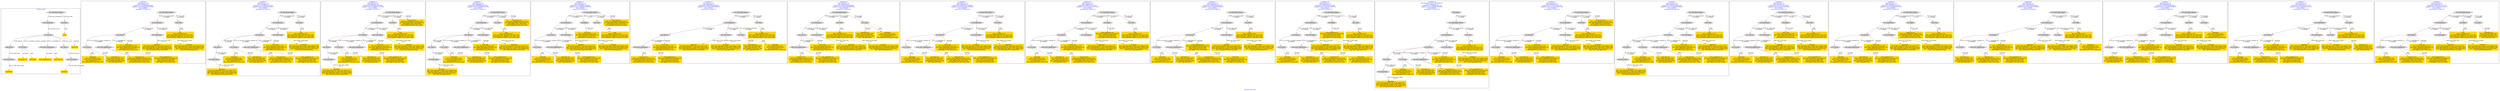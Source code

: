 digraph n0 {
fontcolor="blue"
remincross="true"
label="s03-ima-artists.xml"
subgraph cluster_0 {
label="1-correct model"
n2[style="filled",color="white",fillcolor="lightgray",label="E12_Production1"];
n3[style="filled",color="white",fillcolor="lightgray",label="E21_Person1"];
n4[style="filled",color="white",fillcolor="lightgray",label="E69_Death1"];
n5[style="filled",color="white",fillcolor="lightgray",label="E74_Group1"];
n6[style="filled",color="white",fillcolor="lightgray",label="E82_Actor_Appellation1"];
n7[style="filled",color="white",fillcolor="lightgray",label="E67_Birth1"];
n8[shape="plaintext",style="filled",fillcolor="gold",label="Artist URI"];
n9[style="filled",color="white",fillcolor="lightgray",label="E22_Man-Made_Object1"];
n10[style="filled",color="white",fillcolor="lightgray",label="E35_Title1"];
n11[shape="plaintext",style="filled",fillcolor="gold",label="title"];
n12[style="filled",color="white",fillcolor="lightgray",label="E52_Time-Span1"];
n13[shape="plaintext",style="filled",fillcolor="gold",label="birthDate"];
n14[style="filled",color="white",fillcolor="lightgray",label="E52_Time-Span2"];
n15[shape="plaintext",style="filled",fillcolor="gold",label="deathDate"];
n16[shape="plaintext",style="filled",fillcolor="gold",label="nationality uri"];
n17[shape="plaintext",style="filled",fillcolor="gold",label="nationality"];
n18[shape="plaintext",style="filled",fillcolor="gold",label="artist appellation uri"];
n19[shape="plaintext",style="filled",fillcolor="gold",label="name first last"];
}
subgraph cluster_1 {
label="candidate 0\nlink coherence:1.0\nnode coherence:1.0\nconfidence:0.5532888384919462\nmapping score:0.5802629461639821\ncost:13.99936\n-precision:0.79-recall:0.65"
n21[style="filled",color="white",fillcolor="lightgray",label="E12_Production1"];
n22[style="filled",color="white",fillcolor="lightgray",label="E21_Person1"];
n23[style="filled",color="white",fillcolor="lightgray",label="E52_Time-Span2"];
n24[style="filled",color="white",fillcolor="lightgray",label="E74_Group1"];
n25[style="filled",color="white",fillcolor="lightgray",label="E82_Actor_Appellation1"];
n26[style="filled",color="white",fillcolor="lightgray",label="E22_Man-Made_Object1"];
n27[style="filled",color="white",fillcolor="lightgray",label="E35_Title1"];
n28[shape="plaintext",style="filled",fillcolor="gold",label="nationality\n[E74_Group,label,0.516]\n[E74_Group,classLink,0.265]\n[E55_Type,label,0.127]\n[E8_Acquisition,P3_has_note,0.092]"];
n29[shape="plaintext",style="filled",fillcolor="gold",label="nationality uri\n[E74_Group,classLink,0.654]\n[E55_Type,classLink,0.19]\n[E57_Material,classLink,0.108]\n[E55_Type,label,0.047]"];
n30[shape="plaintext",style="filled",fillcolor="gold",label="name first last\n[E82_Actor_Appellation,label,0.523]\n[E22_Man-Made_Object,classLink,0.234]\n[E30_Right,P3_has_note,0.136]\n[E8_Acquisition,P3_has_note,0.108]"];
n31[shape="plaintext",style="filled",fillcolor="gold",label="deathDate\n[E52_Time-Span,P82b_end_of_the_end,0.537]\n[E52_Time-Span,P82_at_some_time_within,0.281]\n[E52_Time-Span,P82a_begin_of_the_begin,0.095]\n[E12_Production,P3_has_note,0.087]"];
n32[shape="plaintext",style="filled",fillcolor="gold",label="title\n[E35_Title,label,0.332]\n[E22_Man-Made_Object,P3_has_note,0.26]\n[E73_Information_Object,P3_has_note,0.222]\n[E33_Linguistic_Object,P3_has_note,0.186]"];
n33[shape="plaintext",style="filled",fillcolor="gold",label="artist appellation uri\n[E82_Actor_Appellation,classLink,0.93]\n[E21_Person,classLink,0.039]\n[E39_Actor,classLink,0.023]\n[E30_Right,P3_has_note,0.008]"];
n34[shape="plaintext",style="filled",fillcolor="gold",label="birthDate\n[E52_Time-Span,P82a_begin_of_the_begin,0.555]\n[E52_Time-Span,P82_at_some_time_within,0.259]\n[E52_Time-Span,P82b_end_of_the_end,0.144]\n[E52_Time-Span,label,0.042]"];
n35[shape="plaintext",style="filled",fillcolor="gold",label="Artist URI\n[E21_Person,classLink,0.379]\n[E82_Actor_Appellation,classLink,0.33]\n[E39_Actor,classLink,0.217]\n[E30_Right,P3_has_note,0.074]"];
}
subgraph cluster_2 {
label="candidate 1\nlink coherence:1.0\nnode coherence:1.0\nconfidence:0.5213606375822161\nmapping score:0.548786879194072\ncost:15.99924\n-precision:0.81-recall:0.76"
n37[style="filled",color="white",fillcolor="lightgray",label="E12_Production1"];
n38[style="filled",color="white",fillcolor="lightgray",label="E21_Person1"];
n39[style="filled",color="white",fillcolor="lightgray",label="E52_Time-Span2"];
n40[style="filled",color="white",fillcolor="lightgray",label="E67_Birth1"];
n41[style="filled",color="white",fillcolor="lightgray",label="E74_Group1"];
n42[style="filled",color="white",fillcolor="lightgray",label="E82_Actor_Appellation1"];
n43[style="filled",color="white",fillcolor="lightgray",label="E22_Man-Made_Object1"];
n44[style="filled",color="white",fillcolor="lightgray",label="E35_Title1"];
n45[style="filled",color="white",fillcolor="lightgray",label="E52_Time-Span1"];
n46[shape="plaintext",style="filled",fillcolor="gold",label="nationality\n[E74_Group,label,0.516]\n[E74_Group,classLink,0.265]\n[E55_Type,label,0.127]\n[E8_Acquisition,P3_has_note,0.092]"];
n47[shape="plaintext",style="filled",fillcolor="gold",label="nationality uri\n[E74_Group,classLink,0.654]\n[E55_Type,classLink,0.19]\n[E57_Material,classLink,0.108]\n[E55_Type,label,0.047]"];
n48[shape="plaintext",style="filled",fillcolor="gold",label="name first last\n[E82_Actor_Appellation,label,0.523]\n[E22_Man-Made_Object,classLink,0.234]\n[E30_Right,P3_has_note,0.136]\n[E8_Acquisition,P3_has_note,0.108]"];
n49[shape="plaintext",style="filled",fillcolor="gold",label="title\n[E35_Title,label,0.332]\n[E22_Man-Made_Object,P3_has_note,0.26]\n[E73_Information_Object,P3_has_note,0.222]\n[E33_Linguistic_Object,P3_has_note,0.186]"];
n50[shape="plaintext",style="filled",fillcolor="gold",label="artist appellation uri\n[E82_Actor_Appellation,classLink,0.93]\n[E21_Person,classLink,0.039]\n[E39_Actor,classLink,0.023]\n[E30_Right,P3_has_note,0.008]"];
n51[shape="plaintext",style="filled",fillcolor="gold",label="deathDate\n[E52_Time-Span,P82b_end_of_the_end,0.537]\n[E52_Time-Span,P82_at_some_time_within,0.281]\n[E52_Time-Span,P82a_begin_of_the_begin,0.095]\n[E12_Production,P3_has_note,0.087]"];
n52[shape="plaintext",style="filled",fillcolor="gold",label="birthDate\n[E52_Time-Span,P82a_begin_of_the_begin,0.555]\n[E52_Time-Span,P82_at_some_time_within,0.259]\n[E52_Time-Span,P82b_end_of_the_end,0.144]\n[E52_Time-Span,label,0.042]"];
n53[shape="plaintext",style="filled",fillcolor="gold",label="Artist URI\n[E21_Person,classLink,0.379]\n[E82_Actor_Appellation,classLink,0.33]\n[E39_Actor,classLink,0.217]\n[E30_Right,P3_has_note,0.074]"];
}
subgraph cluster_3 {
label="candidate 10\nlink coherence:1.0\nnode coherence:1.0\nconfidence:0.48518641393838857\nmapping score:0.5158954713127962\ncost:15.99924\n-precision:0.75-recall:0.71"
n55[style="filled",color="white",fillcolor="lightgray",label="E12_Production1"];
n56[style="filled",color="white",fillcolor="lightgray",label="E21_Person1"];
n57[style="filled",color="white",fillcolor="lightgray",label="E52_Time-Span2"];
n58[style="filled",color="white",fillcolor="lightgray",label="E67_Birth1"];
n59[style="filled",color="white",fillcolor="lightgray",label="E74_Group1"];
n60[style="filled",color="white",fillcolor="lightgray",label="E82_Actor_Appellation1"];
n61[style="filled",color="white",fillcolor="lightgray",label="E22_Man-Made_Object1"];
n62[style="filled",color="white",fillcolor="lightgray",label="E35_Title1"];
n63[style="filled",color="white",fillcolor="lightgray",label="E52_Time-Span1"];
n64[shape="plaintext",style="filled",fillcolor="gold",label="nationality\n[E74_Group,label,0.516]\n[E74_Group,classLink,0.265]\n[E55_Type,label,0.127]\n[E8_Acquisition,P3_has_note,0.092]"];
n65[shape="plaintext",style="filled",fillcolor="gold",label="nationality uri\n[E74_Group,classLink,0.654]\n[E55_Type,classLink,0.19]\n[E57_Material,classLink,0.108]\n[E55_Type,label,0.047]"];
n66[shape="plaintext",style="filled",fillcolor="gold",label="title\n[E35_Title,label,0.332]\n[E22_Man-Made_Object,P3_has_note,0.26]\n[E73_Information_Object,P3_has_note,0.222]\n[E33_Linguistic_Object,P3_has_note,0.186]"];
n67[shape="plaintext",style="filled",fillcolor="gold",label="artist appellation uri\n[E82_Actor_Appellation,classLink,0.93]\n[E21_Person,classLink,0.039]\n[E39_Actor,classLink,0.023]\n[E30_Right,P3_has_note,0.008]"];
n68[shape="plaintext",style="filled",fillcolor="gold",label="deathDate\n[E52_Time-Span,P82b_end_of_the_end,0.537]\n[E52_Time-Span,P82_at_some_time_within,0.281]\n[E52_Time-Span,P82a_begin_of_the_begin,0.095]\n[E12_Production,P3_has_note,0.087]"];
n69[shape="plaintext",style="filled",fillcolor="gold",label="birthDate\n[E52_Time-Span,P82a_begin_of_the_begin,0.555]\n[E52_Time-Span,P82_at_some_time_within,0.259]\n[E52_Time-Span,P82b_end_of_the_end,0.144]\n[E52_Time-Span,label,0.042]"];
n70[shape="plaintext",style="filled",fillcolor="gold",label="name first last\n[E82_Actor_Appellation,label,0.523]\n[E22_Man-Made_Object,classLink,0.234]\n[E30_Right,P3_has_note,0.136]\n[E8_Acquisition,P3_has_note,0.108]"];
n71[shape="plaintext",style="filled",fillcolor="gold",label="Artist URI\n[E21_Person,classLink,0.379]\n[E82_Actor_Appellation,classLink,0.33]\n[E39_Actor,classLink,0.217]\n[E30_Right,P3_has_note,0.074]"];
}
subgraph cluster_4 {
label="candidate 11\nlink coherence:1.0\nnode coherence:1.0\nconfidence:0.4800669592395561\nmapping score:0.5141889864131853\ncost:15.99924\n-precision:0.81-recall:0.76"
n73[style="filled",color="white",fillcolor="lightgray",label="E12_Production1"];
n74[style="filled",color="white",fillcolor="lightgray",label="E21_Person1"];
n75[style="filled",color="white",fillcolor="lightgray",label="E52_Time-Span2"];
n76[style="filled",color="white",fillcolor="lightgray",label="E67_Birth1"];
n77[style="filled",color="white",fillcolor="lightgray",label="E74_Group1"];
n78[style="filled",color="white",fillcolor="lightgray",label="E82_Actor_Appellation1"];
n79[style="filled",color="white",fillcolor="lightgray",label="E22_Man-Made_Object1"];
n80[style="filled",color="white",fillcolor="lightgray",label="E35_Title1"];
n81[style="filled",color="white",fillcolor="lightgray",label="E52_Time-Span1"];
n82[shape="plaintext",style="filled",fillcolor="gold",label="nationality\n[E74_Group,label,0.516]\n[E74_Group,classLink,0.265]\n[E55_Type,label,0.127]\n[E8_Acquisition,P3_has_note,0.092]"];
n83[shape="plaintext",style="filled",fillcolor="gold",label="nationality uri\n[E74_Group,classLink,0.654]\n[E55_Type,classLink,0.19]\n[E57_Material,classLink,0.108]\n[E55_Type,label,0.047]"];
n84[shape="plaintext",style="filled",fillcolor="gold",label="deathDate\n[E52_Time-Span,P82b_end_of_the_end,0.537]\n[E52_Time-Span,P82_at_some_time_within,0.281]\n[E52_Time-Span,P82a_begin_of_the_begin,0.095]\n[E12_Production,P3_has_note,0.087]"];
n85[shape="plaintext",style="filled",fillcolor="gold",label="title\n[E35_Title,label,0.332]\n[E22_Man-Made_Object,P3_has_note,0.26]\n[E73_Information_Object,P3_has_note,0.222]\n[E33_Linguistic_Object,P3_has_note,0.186]"];
n86[shape="plaintext",style="filled",fillcolor="gold",label="artist appellation uri\n[E82_Actor_Appellation,classLink,0.93]\n[E21_Person,classLink,0.039]\n[E39_Actor,classLink,0.023]\n[E30_Right,P3_has_note,0.008]"];
n87[shape="plaintext",style="filled",fillcolor="gold",label="birthDate\n[E52_Time-Span,P82a_begin_of_the_begin,0.555]\n[E52_Time-Span,P82_at_some_time_within,0.259]\n[E52_Time-Span,P82b_end_of_the_end,0.144]\n[E52_Time-Span,label,0.042]"];
n88[shape="plaintext",style="filled",fillcolor="gold",label="name first last\n[E82_Actor_Appellation,label,0.523]\n[E22_Man-Made_Object,classLink,0.234]\n[E30_Right,P3_has_note,0.136]\n[E8_Acquisition,P3_has_note,0.108]"];
n89[shape="plaintext",style="filled",fillcolor="gold",label="Artist URI\n[E21_Person,classLink,0.379]\n[E82_Actor_Appellation,classLink,0.33]\n[E39_Actor,classLink,0.217]\n[E30_Right,P3_has_note,0.074]"];
}
subgraph cluster_5 {
label="candidate 12\nlink coherence:1.0\nnode coherence:1.0\nconfidence:0.4789689913698686\nmapping score:0.5346563304566229\ncost:14.99936\n-precision:0.6-recall:0.53"
n91[style="filled",color="white",fillcolor="lightgray",label="E12_Production1"];
n92[style="filled",color="white",fillcolor="lightgray",label="E21_Person1"];
n93[style="filled",color="white",fillcolor="lightgray",label="E52_Time-Span2"];
n94[style="filled",color="white",fillcolor="lightgray",label="E74_Group1"];
n95[style="filled",color="white",fillcolor="lightgray",label="E82_Actor_Appellation1"];
n96[style="filled",color="white",fillcolor="lightgray",label="E22_Man-Made_Object1"];
n97[style="filled",color="white",fillcolor="lightgray",label="E30_Right1"];
n98[style="filled",color="white",fillcolor="lightgray",label="E35_Title1"];
n99[shape="plaintext",style="filled",fillcolor="gold",label="Artist URI\n[E21_Person,classLink,0.379]\n[E82_Actor_Appellation,classLink,0.33]\n[E39_Actor,classLink,0.217]\n[E30_Right,P3_has_note,0.074]"];
n100[shape="plaintext",style="filled",fillcolor="gold",label="nationality\n[E74_Group,label,0.516]\n[E74_Group,classLink,0.265]\n[E55_Type,label,0.127]\n[E8_Acquisition,P3_has_note,0.092]"];
n101[shape="plaintext",style="filled",fillcolor="gold",label="nationality uri\n[E74_Group,classLink,0.654]\n[E55_Type,classLink,0.19]\n[E57_Material,classLink,0.108]\n[E55_Type,label,0.047]"];
n102[shape="plaintext",style="filled",fillcolor="gold",label="deathDate\n[E52_Time-Span,P82b_end_of_the_end,0.537]\n[E52_Time-Span,P82_at_some_time_within,0.281]\n[E52_Time-Span,P82a_begin_of_the_begin,0.095]\n[E12_Production,P3_has_note,0.087]"];
n103[shape="plaintext",style="filled",fillcolor="gold",label="title\n[E35_Title,label,0.332]\n[E22_Man-Made_Object,P3_has_note,0.26]\n[E73_Information_Object,P3_has_note,0.222]\n[E33_Linguistic_Object,P3_has_note,0.186]"];
n104[shape="plaintext",style="filled",fillcolor="gold",label="artist appellation uri\n[E82_Actor_Appellation,classLink,0.93]\n[E21_Person,classLink,0.039]\n[E39_Actor,classLink,0.023]\n[E30_Right,P3_has_note,0.008]"];
n105[shape="plaintext",style="filled",fillcolor="gold",label="birthDate\n[E52_Time-Span,P82a_begin_of_the_begin,0.555]\n[E52_Time-Span,P82_at_some_time_within,0.259]\n[E52_Time-Span,P82b_end_of_the_end,0.144]\n[E52_Time-Span,label,0.042]"];
n106[shape="plaintext",style="filled",fillcolor="gold",label="name first last\n[E82_Actor_Appellation,label,0.523]\n[E22_Man-Made_Object,classLink,0.234]\n[E30_Right,P3_has_note,0.136]\n[E8_Acquisition,P3_has_note,0.108]"];
}
subgraph cluster_6 {
label="candidate 13\nlink coherence:1.0\nnode coherence:1.0\nconfidence:0.44667038916846064\nmapping score:0.5447234630561536\ncost:13.99934\n-precision:0.57-recall:0.47"
n108[style="filled",color="white",fillcolor="lightgray",label="E12_Production1"];
n109[style="filled",color="white",fillcolor="lightgray",label="E21_Person1"];
n110[style="filled",color="white",fillcolor="lightgray",label="E52_Time-Span2"];
n111[style="filled",color="white",fillcolor="lightgray",label="E55_Type1"];
n112[style="filled",color="white",fillcolor="lightgray",label="E82_Actor_Appellation1"];
n113[style="filled",color="white",fillcolor="lightgray",label="E22_Man-Made_Object1"];
n114[style="filled",color="white",fillcolor="lightgray",label="E35_Title1"];
n115[shape="plaintext",style="filled",fillcolor="gold",label="nationality uri\n[E74_Group,classLink,0.654]\n[E55_Type,classLink,0.19]\n[E57_Material,classLink,0.108]\n[E55_Type,label,0.047]"];
n116[shape="plaintext",style="filled",fillcolor="gold",label="nationality\n[E74_Group,label,0.516]\n[E74_Group,classLink,0.265]\n[E55_Type,label,0.127]\n[E8_Acquisition,P3_has_note,0.092]"];
n117[shape="plaintext",style="filled",fillcolor="gold",label="name first last\n[E82_Actor_Appellation,label,0.523]\n[E22_Man-Made_Object,classLink,0.234]\n[E30_Right,P3_has_note,0.136]\n[E8_Acquisition,P3_has_note,0.108]"];
n118[shape="plaintext",style="filled",fillcolor="gold",label="deathDate\n[E52_Time-Span,P82b_end_of_the_end,0.537]\n[E52_Time-Span,P82_at_some_time_within,0.281]\n[E52_Time-Span,P82a_begin_of_the_begin,0.095]\n[E12_Production,P3_has_note,0.087]"];
n119[shape="plaintext",style="filled",fillcolor="gold",label="title\n[E35_Title,label,0.332]\n[E22_Man-Made_Object,P3_has_note,0.26]\n[E73_Information_Object,P3_has_note,0.222]\n[E33_Linguistic_Object,P3_has_note,0.186]"];
n120[shape="plaintext",style="filled",fillcolor="gold",label="artist appellation uri\n[E82_Actor_Appellation,classLink,0.93]\n[E21_Person,classLink,0.039]\n[E39_Actor,classLink,0.023]\n[E30_Right,P3_has_note,0.008]"];
n121[shape="plaintext",style="filled",fillcolor="gold",label="birthDate\n[E52_Time-Span,P82a_begin_of_the_begin,0.555]\n[E52_Time-Span,P82_at_some_time_within,0.259]\n[E52_Time-Span,P82b_end_of_the_end,0.144]\n[E52_Time-Span,label,0.042]"];
n122[shape="plaintext",style="filled",fillcolor="gold",label="Artist URI\n[E21_Person,classLink,0.379]\n[E82_Actor_Appellation,classLink,0.33]\n[E39_Actor,classLink,0.217]\n[E30_Right,P3_has_note,0.074]"];
}
subgraph cluster_7 {
label="candidate 14\nlink coherence:1.0\nnode coherence:1.0\nconfidence:0.44667038916846064\nmapping score:0.5447234630561536\ncost:13.99939\n-precision:0.57-recall:0.47"
n124[style="filled",color="white",fillcolor="lightgray",label="E12_Production1"];
n125[style="filled",color="white",fillcolor="lightgray",label="E21_Person1"];
n126[style="filled",color="white",fillcolor="lightgray",label="E52_Time-Span2"];
n127[style="filled",color="white",fillcolor="lightgray",label="E82_Actor_Appellation1"];
n128[style="filled",color="white",fillcolor="lightgray",label="E22_Man-Made_Object1"];
n129[style="filled",color="white",fillcolor="lightgray",label="E35_Title1"];
n130[style="filled",color="white",fillcolor="lightgray",label="E55_Type2"];
n131[shape="plaintext",style="filled",fillcolor="gold",label="nationality uri\n[E74_Group,classLink,0.654]\n[E55_Type,classLink,0.19]\n[E57_Material,classLink,0.108]\n[E55_Type,label,0.047]"];
n132[shape="plaintext",style="filled",fillcolor="gold",label="name first last\n[E82_Actor_Appellation,label,0.523]\n[E22_Man-Made_Object,classLink,0.234]\n[E30_Right,P3_has_note,0.136]\n[E8_Acquisition,P3_has_note,0.108]"];
n133[shape="plaintext",style="filled",fillcolor="gold",label="deathDate\n[E52_Time-Span,P82b_end_of_the_end,0.537]\n[E52_Time-Span,P82_at_some_time_within,0.281]\n[E52_Time-Span,P82a_begin_of_the_begin,0.095]\n[E12_Production,P3_has_note,0.087]"];
n134[shape="plaintext",style="filled",fillcolor="gold",label="title\n[E35_Title,label,0.332]\n[E22_Man-Made_Object,P3_has_note,0.26]\n[E73_Information_Object,P3_has_note,0.222]\n[E33_Linguistic_Object,P3_has_note,0.186]"];
n135[shape="plaintext",style="filled",fillcolor="gold",label="artist appellation uri\n[E82_Actor_Appellation,classLink,0.93]\n[E21_Person,classLink,0.039]\n[E39_Actor,classLink,0.023]\n[E30_Right,P3_has_note,0.008]"];
n136[shape="plaintext",style="filled",fillcolor="gold",label="birthDate\n[E52_Time-Span,P82a_begin_of_the_begin,0.555]\n[E52_Time-Span,P82_at_some_time_within,0.259]\n[E52_Time-Span,P82b_end_of_the_end,0.144]\n[E52_Time-Span,label,0.042]"];
n137[shape="plaintext",style="filled",fillcolor="gold",label="nationality\n[E74_Group,label,0.516]\n[E74_Group,classLink,0.265]\n[E55_Type,label,0.127]\n[E8_Acquisition,P3_has_note,0.092]"];
n138[shape="plaintext",style="filled",fillcolor="gold",label="Artist URI\n[E21_Person,classLink,0.379]\n[E82_Actor_Appellation,classLink,0.33]\n[E39_Actor,classLink,0.217]\n[E30_Right,P3_has_note,0.074]"];
}
subgraph cluster_8 {
label="candidate 15\nlink coherence:1.0\nnode coherence:1.0\nconfidence:0.44663254371986894\nmapping score:0.5447108479066229\ncost:13.99936\n-precision:0.79-recall:0.65"
n140[style="filled",color="white",fillcolor="lightgray",label="E12_Production1"];
n141[style="filled",color="white",fillcolor="lightgray",label="E21_Person1"];
n142[style="filled",color="white",fillcolor="lightgray",label="E52_Time-Span2"];
n143[style="filled",color="white",fillcolor="lightgray",label="E74_Group1"];
n144[style="filled",color="white",fillcolor="lightgray",label="E82_Actor_Appellation1"];
n145[style="filled",color="white",fillcolor="lightgray",label="E22_Man-Made_Object1"];
n146[style="filled",color="white",fillcolor="lightgray",label="E35_Title1"];
n147[shape="plaintext",style="filled",fillcolor="gold",label="nationality\n[E74_Group,label,0.516]\n[E74_Group,classLink,0.265]\n[E55_Type,label,0.127]\n[E8_Acquisition,P3_has_note,0.092]"];
n148[shape="plaintext",style="filled",fillcolor="gold",label="nationality uri\n[E74_Group,classLink,0.654]\n[E55_Type,classLink,0.19]\n[E57_Material,classLink,0.108]\n[E55_Type,label,0.047]"];
n149[shape="plaintext",style="filled",fillcolor="gold",label="name first last\n[E82_Actor_Appellation,label,0.523]\n[E22_Man-Made_Object,classLink,0.234]\n[E30_Right,P3_has_note,0.136]\n[E8_Acquisition,P3_has_note,0.108]"];
n150[shape="plaintext",style="filled",fillcolor="gold",label="birthDate\n[E52_Time-Span,P82a_begin_of_the_begin,0.555]\n[E52_Time-Span,P82_at_some_time_within,0.259]\n[E52_Time-Span,P82b_end_of_the_end,0.144]\n[E52_Time-Span,label,0.042]"];
n151[shape="plaintext",style="filled",fillcolor="gold",label="title\n[E35_Title,label,0.332]\n[E22_Man-Made_Object,P3_has_note,0.26]\n[E73_Information_Object,P3_has_note,0.222]\n[E33_Linguistic_Object,P3_has_note,0.186]"];
n152[shape="plaintext",style="filled",fillcolor="gold",label="artist appellation uri\n[E82_Actor_Appellation,classLink,0.93]\n[E21_Person,classLink,0.039]\n[E39_Actor,classLink,0.023]\n[E30_Right,P3_has_note,0.008]"];
n153[shape="plaintext",style="filled",fillcolor="gold",label="deathDate\n[E52_Time-Span,P82b_end_of_the_end,0.537]\n[E52_Time-Span,P82_at_some_time_within,0.281]\n[E52_Time-Span,P82a_begin_of_the_begin,0.095]\n[E12_Production,P3_has_note,0.087]"];
n154[shape="plaintext",style="filled",fillcolor="gold",label="Artist URI\n[E21_Person,classLink,0.379]\n[E82_Actor_Appellation,classLink,0.33]\n[E39_Actor,classLink,0.217]\n[E30_Right,P3_has_note,0.074]"];
}
subgraph cluster_9 {
label="candidate 16\nlink coherence:1.0\nnode coherence:1.0\nconfidence:0.438021076774567\nmapping score:0.5210070255915223\ncost:14.99936\n-precision:0.67-recall:0.59"
n156[style="filled",color="white",fillcolor="lightgray",label="E12_Production1"];
n157[style="filled",color="white",fillcolor="lightgray",label="E21_Person1"];
n158[style="filled",color="white",fillcolor="lightgray",label="E52_Time-Span2"];
n159[style="filled",color="white",fillcolor="lightgray",label="E74_Group1"];
n160[style="filled",color="white",fillcolor="lightgray",label="E82_Actor_Appellation1"];
n161[style="filled",color="white",fillcolor="lightgray",label="E22_Man-Made_Object1"];
n162[style="filled",color="white",fillcolor="lightgray",label="E30_Right1"];
n163[style="filled",color="white",fillcolor="lightgray",label="E35_Title1"];
n164[shape="plaintext",style="filled",fillcolor="gold",label="artist appellation uri\n[E82_Actor_Appellation,classLink,0.93]\n[E21_Person,classLink,0.039]\n[E39_Actor,classLink,0.023]\n[E30_Right,P3_has_note,0.008]"];
n165[shape="plaintext",style="filled",fillcolor="gold",label="nationality\n[E74_Group,label,0.516]\n[E74_Group,classLink,0.265]\n[E55_Type,label,0.127]\n[E8_Acquisition,P3_has_note,0.092]"];
n166[shape="plaintext",style="filled",fillcolor="gold",label="nationality uri\n[E74_Group,classLink,0.654]\n[E55_Type,classLink,0.19]\n[E57_Material,classLink,0.108]\n[E55_Type,label,0.047]"];
n167[shape="plaintext",style="filled",fillcolor="gold",label="name first last\n[E82_Actor_Appellation,label,0.523]\n[E22_Man-Made_Object,classLink,0.234]\n[E30_Right,P3_has_note,0.136]\n[E8_Acquisition,P3_has_note,0.108]"];
n168[shape="plaintext",style="filled",fillcolor="gold",label="deathDate\n[E52_Time-Span,P82b_end_of_the_end,0.537]\n[E52_Time-Span,P82_at_some_time_within,0.281]\n[E52_Time-Span,P82a_begin_of_the_begin,0.095]\n[E12_Production,P3_has_note,0.087]"];
n169[shape="plaintext",style="filled",fillcolor="gold",label="title\n[E35_Title,label,0.332]\n[E22_Man-Made_Object,P3_has_note,0.26]\n[E73_Information_Object,P3_has_note,0.222]\n[E33_Linguistic_Object,P3_has_note,0.186]"];
n170[shape="plaintext",style="filled",fillcolor="gold",label="birthDate\n[E52_Time-Span,P82a_begin_of_the_begin,0.555]\n[E52_Time-Span,P82_at_some_time_within,0.259]\n[E52_Time-Span,P82b_end_of_the_end,0.144]\n[E52_Time-Span,label,0.042]"];
n171[shape="plaintext",style="filled",fillcolor="gold",label="Artist URI\n[E21_Person,classLink,0.379]\n[E82_Actor_Appellation,classLink,0.33]\n[E39_Actor,classLink,0.217]\n[E30_Right,P3_has_note,0.074]"];
}
subgraph cluster_10 {
label="candidate 17\nlink coherence:1.0\nnode coherence:1.0\nconfidence:0.4356433461909579\nmapping score:0.5410477820636527\ncost:13.99936\n-precision:0.64-recall:0.53"
n173[style="filled",color="white",fillcolor="lightgray",label="E12_Production1"];
n174[style="filled",color="white",fillcolor="lightgray",label="E21_Person1"];
n175[style="filled",color="white",fillcolor="lightgray",label="E52_Time-Span2"];
n176[style="filled",color="white",fillcolor="lightgray",label="E74_Group1"];
n177[style="filled",color="white",fillcolor="lightgray",label="E82_Actor_Appellation1"];
n178[style="filled",color="white",fillcolor="lightgray",label="E22_Man-Made_Object1"];
n179[style="filled",color="white",fillcolor="lightgray",label="E35_Title1"];
n180[shape="plaintext",style="filled",fillcolor="gold",label="nationality\n[E74_Group,label,0.516]\n[E74_Group,classLink,0.265]\n[E55_Type,label,0.127]\n[E8_Acquisition,P3_has_note,0.092]"];
n181[shape="plaintext",style="filled",fillcolor="gold",label="nationality uri\n[E74_Group,classLink,0.654]\n[E55_Type,classLink,0.19]\n[E57_Material,classLink,0.108]\n[E55_Type,label,0.047]"];
n182[shape="plaintext",style="filled",fillcolor="gold",label="name first last\n[E82_Actor_Appellation,label,0.523]\n[E22_Man-Made_Object,classLink,0.234]\n[E30_Right,P3_has_note,0.136]\n[E8_Acquisition,P3_has_note,0.108]"];
n183[shape="plaintext",style="filled",fillcolor="gold",label="deathDate\n[E52_Time-Span,P82b_end_of_the_end,0.537]\n[E52_Time-Span,P82_at_some_time_within,0.281]\n[E52_Time-Span,P82a_begin_of_the_begin,0.095]\n[E12_Production,P3_has_note,0.087]"];
n184[shape="plaintext",style="filled",fillcolor="gold",label="title\n[E35_Title,label,0.332]\n[E22_Man-Made_Object,P3_has_note,0.26]\n[E73_Information_Object,P3_has_note,0.222]\n[E33_Linguistic_Object,P3_has_note,0.186]"];
n185[shape="plaintext",style="filled",fillcolor="gold",label="Artist URI\n[E21_Person,classLink,0.379]\n[E82_Actor_Appellation,classLink,0.33]\n[E39_Actor,classLink,0.217]\n[E30_Right,P3_has_note,0.074]"];
n186[shape="plaintext",style="filled",fillcolor="gold",label="birthDate\n[E52_Time-Span,P82a_begin_of_the_begin,0.555]\n[E52_Time-Span,P82_at_some_time_within,0.259]\n[E52_Time-Span,P82b_end_of_the_end,0.144]\n[E52_Time-Span,label,0.042]"];
n187[shape="plaintext",style="filled",fillcolor="gold",label="artist appellation uri\n[E82_Actor_Appellation,classLink,0.93]\n[E21_Person,classLink,0.039]\n[E39_Actor,classLink,0.023]\n[E30_Right,P3_has_note,0.008]"];
}
subgraph cluster_11 {
label="candidate 18\nlink coherence:1.0\nnode coherence:1.0\nconfidence:0.43182538697701695\nmapping score:0.539775128992339\ncost:14.99936\n-precision:0.6-recall:0.53"
n189[style="filled",color="white",fillcolor="lightgray",label="E12_Production1"];
n190[style="filled",color="white",fillcolor="lightgray",label="E21_Person1"];
n191[style="filled",color="white",fillcolor="lightgray",label="E52_Time-Span2"];
n192[style="filled",color="white",fillcolor="lightgray",label="E74_Group1"];
n193[style="filled",color="white",fillcolor="lightgray",label="E82_Actor_Appellation1"];
n194[style="filled",color="white",fillcolor="lightgray",label="E22_Man-Made_Object1"];
n195[style="filled",color="white",fillcolor="lightgray",label="E30_Right1"];
n196[style="filled",color="white",fillcolor="lightgray",label="E35_Title1"];
n197[shape="plaintext",style="filled",fillcolor="gold",label="artist appellation uri\n[E82_Actor_Appellation,classLink,0.93]\n[E21_Person,classLink,0.039]\n[E39_Actor,classLink,0.023]\n[E30_Right,P3_has_note,0.008]"];
n198[shape="plaintext",style="filled",fillcolor="gold",label="nationality\n[E74_Group,label,0.516]\n[E74_Group,classLink,0.265]\n[E55_Type,label,0.127]\n[E8_Acquisition,P3_has_note,0.092]"];
n199[shape="plaintext",style="filled",fillcolor="gold",label="nationality uri\n[E74_Group,classLink,0.654]\n[E55_Type,classLink,0.19]\n[E57_Material,classLink,0.108]\n[E55_Type,label,0.047]"];
n200[shape="plaintext",style="filled",fillcolor="gold",label="name first last\n[E82_Actor_Appellation,label,0.523]\n[E22_Man-Made_Object,classLink,0.234]\n[E30_Right,P3_has_note,0.136]\n[E8_Acquisition,P3_has_note,0.108]"];
n201[shape="plaintext",style="filled",fillcolor="gold",label="deathDate\n[E52_Time-Span,P82b_end_of_the_end,0.537]\n[E52_Time-Span,P82_at_some_time_within,0.281]\n[E52_Time-Span,P82a_begin_of_the_begin,0.095]\n[E12_Production,P3_has_note,0.087]"];
n202[shape="plaintext",style="filled",fillcolor="gold",label="title\n[E35_Title,label,0.332]\n[E22_Man-Made_Object,P3_has_note,0.26]\n[E73_Information_Object,P3_has_note,0.222]\n[E33_Linguistic_Object,P3_has_note,0.186]"];
n203[shape="plaintext",style="filled",fillcolor="gold",label="Artist URI\n[E21_Person,classLink,0.379]\n[E82_Actor_Appellation,classLink,0.33]\n[E39_Actor,classLink,0.217]\n[E30_Right,P3_has_note,0.074]"];
n204[shape="plaintext",style="filled",fillcolor="gold",label="birthDate\n[E52_Time-Span,P82a_begin_of_the_begin,0.555]\n[E52_Time-Span,P82_at_some_time_within,0.259]\n[E52_Time-Span,P82b_end_of_the_end,0.144]\n[E52_Time-Span,label,0.042]"];
}
subgraph cluster_12 {
label="candidate 19\nlink coherence:0.9411764705882353\nnode coherence:1.0\nconfidence:0.5213606375822161\nmapping score:0.548786879194072\ncost:16.99914\n-precision:0.76-recall:0.76"
n206[style="filled",color="white",fillcolor="lightgray",label="E12_Production1"];
n207[style="filled",color="white",fillcolor="lightgray",label="E21_Person1"];
n208[style="filled",color="white",fillcolor="lightgray",label="E52_Time-Span2"];
n209[style="filled",color="white",fillcolor="lightgray",label="E67_Birth1"];
n210[style="filled",color="white",fillcolor="lightgray",label="E74_Group1"];
n211[style="filled",color="white",fillcolor="lightgray",label="E82_Actor_Appellation1"];
n212[style="filled",color="white",fillcolor="lightgray",label="E22_Man-Made_Object1"];
n213[style="filled",color="white",fillcolor="lightgray",label="E35_Title1"];
n214[style="filled",color="white",fillcolor="lightgray",label="E38_Image1"];
n215[style="filled",color="white",fillcolor="lightgray",label="E52_Time-Span1"];
n216[shape="plaintext",style="filled",fillcolor="gold",label="nationality\n[E74_Group,label,0.516]\n[E74_Group,classLink,0.265]\n[E55_Type,label,0.127]\n[E8_Acquisition,P3_has_note,0.092]"];
n217[shape="plaintext",style="filled",fillcolor="gold",label="nationality uri\n[E74_Group,classLink,0.654]\n[E55_Type,classLink,0.19]\n[E57_Material,classLink,0.108]\n[E55_Type,label,0.047]"];
n218[shape="plaintext",style="filled",fillcolor="gold",label="name first last\n[E82_Actor_Appellation,label,0.523]\n[E22_Man-Made_Object,classLink,0.234]\n[E30_Right,P3_has_note,0.136]\n[E8_Acquisition,P3_has_note,0.108]"];
n219[shape="plaintext",style="filled",fillcolor="gold",label="title\n[E35_Title,label,0.332]\n[E22_Man-Made_Object,P3_has_note,0.26]\n[E73_Information_Object,P3_has_note,0.222]\n[E33_Linguistic_Object,P3_has_note,0.186]"];
n220[shape="plaintext",style="filled",fillcolor="gold",label="artist appellation uri\n[E82_Actor_Appellation,classLink,0.93]\n[E21_Person,classLink,0.039]\n[E39_Actor,classLink,0.023]\n[E30_Right,P3_has_note,0.008]"];
n221[shape="plaintext",style="filled",fillcolor="gold",label="deathDate\n[E52_Time-Span,P82b_end_of_the_end,0.537]\n[E52_Time-Span,P82_at_some_time_within,0.281]\n[E52_Time-Span,P82a_begin_of_the_begin,0.095]\n[E12_Production,P3_has_note,0.087]"];
n222[shape="plaintext",style="filled",fillcolor="gold",label="birthDate\n[E52_Time-Span,P82a_begin_of_the_begin,0.555]\n[E52_Time-Span,P82_at_some_time_within,0.259]\n[E52_Time-Span,P82b_end_of_the_end,0.144]\n[E52_Time-Span,label,0.042]"];
n223[shape="plaintext",style="filled",fillcolor="gold",label="Artist URI\n[E21_Person,classLink,0.379]\n[E82_Actor_Appellation,classLink,0.33]\n[E39_Actor,classLink,0.217]\n[E30_Right,P3_has_note,0.074]"];
}
subgraph cluster_13 {
label="candidate 2\nlink coherence:1.0\nnode coherence:1.0\nconfidence:0.5171146148481187\nmapping score:0.5473715382827062\ncost:13.99936\n-precision:0.71-recall:0.59"
n225[style="filled",color="white",fillcolor="lightgray",label="E12_Production1"];
n226[style="filled",color="white",fillcolor="lightgray",label="E21_Person1"];
n227[style="filled",color="white",fillcolor="lightgray",label="E52_Time-Span2"];
n228[style="filled",color="white",fillcolor="lightgray",label="E74_Group1"];
n229[style="filled",color="white",fillcolor="lightgray",label="E82_Actor_Appellation1"];
n230[style="filled",color="white",fillcolor="lightgray",label="E22_Man-Made_Object1"];
n231[style="filled",color="white",fillcolor="lightgray",label="E35_Title1"];
n232[shape="plaintext",style="filled",fillcolor="gold",label="nationality\n[E74_Group,label,0.516]\n[E74_Group,classLink,0.265]\n[E55_Type,label,0.127]\n[E8_Acquisition,P3_has_note,0.092]"];
n233[shape="plaintext",style="filled",fillcolor="gold",label="nationality uri\n[E74_Group,classLink,0.654]\n[E55_Type,classLink,0.19]\n[E57_Material,classLink,0.108]\n[E55_Type,label,0.047]"];
n234[shape="plaintext",style="filled",fillcolor="gold",label="deathDate\n[E52_Time-Span,P82b_end_of_the_end,0.537]\n[E52_Time-Span,P82_at_some_time_within,0.281]\n[E52_Time-Span,P82a_begin_of_the_begin,0.095]\n[E12_Production,P3_has_note,0.087]"];
n235[shape="plaintext",style="filled",fillcolor="gold",label="title\n[E35_Title,label,0.332]\n[E22_Man-Made_Object,P3_has_note,0.26]\n[E73_Information_Object,P3_has_note,0.222]\n[E33_Linguistic_Object,P3_has_note,0.186]"];
n236[shape="plaintext",style="filled",fillcolor="gold",label="artist appellation uri\n[E82_Actor_Appellation,classLink,0.93]\n[E21_Person,classLink,0.039]\n[E39_Actor,classLink,0.023]\n[E30_Right,P3_has_note,0.008]"];
n237[shape="plaintext",style="filled",fillcolor="gold",label="birthDate\n[E52_Time-Span,P82a_begin_of_the_begin,0.555]\n[E52_Time-Span,P82_at_some_time_within,0.259]\n[E52_Time-Span,P82b_end_of_the_end,0.144]\n[E52_Time-Span,label,0.042]"];
n238[shape="plaintext",style="filled",fillcolor="gold",label="name first last\n[E82_Actor_Appellation,label,0.523]\n[E22_Man-Made_Object,classLink,0.234]\n[E30_Right,P3_has_note,0.136]\n[E8_Acquisition,P3_has_note,0.108]"];
n239[shape="plaintext",style="filled",fillcolor="gold",label="Artist URI\n[E21_Person,classLink,0.379]\n[E82_Actor_Appellation,classLink,0.33]\n[E39_Actor,classLink,0.217]\n[E30_Right,P3_has_note,0.074]"];
}
subgraph cluster_14 {
label="candidate 3\nlink coherence:1.0\nnode coherence:1.0\nconfidence:0.5162411828833836\nmapping score:0.5470803942944612\ncost:15.99924\n-precision:0.88-recall:0.82"
n241[style="filled",color="white",fillcolor="lightgray",label="E12_Production1"];
n242[style="filled",color="white",fillcolor="lightgray",label="E21_Person1"];
n243[style="filled",color="white",fillcolor="lightgray",label="E52_Time-Span2"];
n244[style="filled",color="white",fillcolor="lightgray",label="E67_Birth1"];
n245[style="filled",color="white",fillcolor="lightgray",label="E74_Group1"];
n246[style="filled",color="white",fillcolor="lightgray",label="E82_Actor_Appellation1"];
n247[style="filled",color="white",fillcolor="lightgray",label="E22_Man-Made_Object1"];
n248[style="filled",color="white",fillcolor="lightgray",label="E35_Title1"];
n249[style="filled",color="white",fillcolor="lightgray",label="E52_Time-Span1"];
n250[shape="plaintext",style="filled",fillcolor="gold",label="nationality\n[E74_Group,label,0.516]\n[E74_Group,classLink,0.265]\n[E55_Type,label,0.127]\n[E8_Acquisition,P3_has_note,0.092]"];
n251[shape="plaintext",style="filled",fillcolor="gold",label="nationality uri\n[E74_Group,classLink,0.654]\n[E55_Type,classLink,0.19]\n[E57_Material,classLink,0.108]\n[E55_Type,label,0.047]"];
n252[shape="plaintext",style="filled",fillcolor="gold",label="name first last\n[E82_Actor_Appellation,label,0.523]\n[E22_Man-Made_Object,classLink,0.234]\n[E30_Right,P3_has_note,0.136]\n[E8_Acquisition,P3_has_note,0.108]"];
n253[shape="plaintext",style="filled",fillcolor="gold",label="deathDate\n[E52_Time-Span,P82b_end_of_the_end,0.537]\n[E52_Time-Span,P82_at_some_time_within,0.281]\n[E52_Time-Span,P82a_begin_of_the_begin,0.095]\n[E12_Production,P3_has_note,0.087]"];
n254[shape="plaintext",style="filled",fillcolor="gold",label="title\n[E35_Title,label,0.332]\n[E22_Man-Made_Object,P3_has_note,0.26]\n[E73_Information_Object,P3_has_note,0.222]\n[E33_Linguistic_Object,P3_has_note,0.186]"];
n255[shape="plaintext",style="filled",fillcolor="gold",label="artist appellation uri\n[E82_Actor_Appellation,classLink,0.93]\n[E21_Person,classLink,0.039]\n[E39_Actor,classLink,0.023]\n[E30_Right,P3_has_note,0.008]"];
n256[shape="plaintext",style="filled",fillcolor="gold",label="birthDate\n[E52_Time-Span,P82a_begin_of_the_begin,0.555]\n[E52_Time-Span,P82_at_some_time_within,0.259]\n[E52_Time-Span,P82b_end_of_the_end,0.144]\n[E52_Time-Span,label,0.042]"];
n257[shape="plaintext",style="filled",fillcolor="gold",label="Artist URI\n[E21_Person,classLink,0.379]\n[E82_Actor_Appellation,classLink,0.33]\n[E39_Actor,classLink,0.217]\n[E30_Right,P3_has_note,0.074]"];
}
subgraph cluster_15 {
label="candidate 4\nlink coherence:1.0\nnode coherence:1.0\nconfidence:0.5151432150136961\nmapping score:0.5675477383378987\ncost:14.99936\n-precision:0.67-recall:0.59"
n259[style="filled",color="white",fillcolor="lightgray",label="E12_Production1"];
n260[style="filled",color="white",fillcolor="lightgray",label="E21_Person1"];
n261[style="filled",color="white",fillcolor="lightgray",label="E52_Time-Span2"];
n262[style="filled",color="white",fillcolor="lightgray",label="E74_Group1"];
n263[style="filled",color="white",fillcolor="lightgray",label="E82_Actor_Appellation1"];
n264[style="filled",color="white",fillcolor="lightgray",label="E22_Man-Made_Object1"];
n265[style="filled",color="white",fillcolor="lightgray",label="E30_Right1"];
n266[style="filled",color="white",fillcolor="lightgray",label="E35_Title1"];
n267[shape="plaintext",style="filled",fillcolor="gold",label="Artist URI\n[E21_Person,classLink,0.379]\n[E82_Actor_Appellation,classLink,0.33]\n[E39_Actor,classLink,0.217]\n[E30_Right,P3_has_note,0.074]"];
n268[shape="plaintext",style="filled",fillcolor="gold",label="nationality\n[E74_Group,label,0.516]\n[E74_Group,classLink,0.265]\n[E55_Type,label,0.127]\n[E8_Acquisition,P3_has_note,0.092]"];
n269[shape="plaintext",style="filled",fillcolor="gold",label="nationality uri\n[E74_Group,classLink,0.654]\n[E55_Type,classLink,0.19]\n[E57_Material,classLink,0.108]\n[E55_Type,label,0.047]"];
n270[shape="plaintext",style="filled",fillcolor="gold",label="name first last\n[E82_Actor_Appellation,label,0.523]\n[E22_Man-Made_Object,classLink,0.234]\n[E30_Right,P3_has_note,0.136]\n[E8_Acquisition,P3_has_note,0.108]"];
n271[shape="plaintext",style="filled",fillcolor="gold",label="deathDate\n[E52_Time-Span,P82b_end_of_the_end,0.537]\n[E52_Time-Span,P82_at_some_time_within,0.281]\n[E52_Time-Span,P82a_begin_of_the_begin,0.095]\n[E12_Production,P3_has_note,0.087]"];
n272[shape="plaintext",style="filled",fillcolor="gold",label="title\n[E35_Title,label,0.332]\n[E22_Man-Made_Object,P3_has_note,0.26]\n[E73_Information_Object,P3_has_note,0.222]\n[E33_Linguistic_Object,P3_has_note,0.186]"];
n273[shape="plaintext",style="filled",fillcolor="gold",label="artist appellation uri\n[E82_Actor_Appellation,classLink,0.93]\n[E21_Person,classLink,0.039]\n[E39_Actor,classLink,0.023]\n[E30_Right,P3_has_note,0.008]"];
n274[shape="plaintext",style="filled",fillcolor="gold",label="birthDate\n[E52_Time-Span,P82a_begin_of_the_begin,0.555]\n[E52_Time-Span,P82_at_some_time_within,0.259]\n[E52_Time-Span,P82b_end_of_the_end,0.144]\n[E52_Time-Span,label,0.042]"];
}
subgraph cluster_16 {
label="candidate 5\nlink coherence:1.0\nnode coherence:1.0\nconfidence:0.5048503619193321\nmapping score:0.5432834539731107\ncost:14.99936\n-precision:0.67-recall:0.59"
n276[style="filled",color="white",fillcolor="lightgray",label="E12_Production1"];
n277[style="filled",color="white",fillcolor="lightgray",label="E21_Person1"];
n278[style="filled",color="white",fillcolor="lightgray",label="E52_Time-Span2"];
n279[style="filled",color="white",fillcolor="lightgray",label="E74_Group1"];
n280[style="filled",color="white",fillcolor="lightgray",label="E82_Actor_Appellation1"];
n281[style="filled",color="white",fillcolor="lightgray",label="E22_Man-Made_Object1"];
n282[style="filled",color="white",fillcolor="lightgray",label="E30_Right1"];
n283[style="filled",color="white",fillcolor="lightgray",label="E35_Title1"];
n284[shape="plaintext",style="filled",fillcolor="gold",label="name first last\n[E82_Actor_Appellation,label,0.523]\n[E22_Man-Made_Object,classLink,0.234]\n[E30_Right,P3_has_note,0.136]\n[E8_Acquisition,P3_has_note,0.108]"];
n285[shape="plaintext",style="filled",fillcolor="gold",label="nationality\n[E74_Group,label,0.516]\n[E74_Group,classLink,0.265]\n[E55_Type,label,0.127]\n[E8_Acquisition,P3_has_note,0.092]"];
n286[shape="plaintext",style="filled",fillcolor="gold",label="nationality uri\n[E74_Group,classLink,0.654]\n[E55_Type,classLink,0.19]\n[E57_Material,classLink,0.108]\n[E55_Type,label,0.047]"];
n287[shape="plaintext",style="filled",fillcolor="gold",label="deathDate\n[E52_Time-Span,P82b_end_of_the_end,0.537]\n[E52_Time-Span,P82_at_some_time_within,0.281]\n[E52_Time-Span,P82a_begin_of_the_begin,0.095]\n[E12_Production,P3_has_note,0.087]"];
n288[shape="plaintext",style="filled",fillcolor="gold",label="title\n[E35_Title,label,0.332]\n[E22_Man-Made_Object,P3_has_note,0.26]\n[E73_Information_Object,P3_has_note,0.222]\n[E33_Linguistic_Object,P3_has_note,0.186]"];
n289[shape="plaintext",style="filled",fillcolor="gold",label="artist appellation uri\n[E82_Actor_Appellation,classLink,0.93]\n[E21_Person,classLink,0.039]\n[E39_Actor,classLink,0.023]\n[E30_Right,P3_has_note,0.008]"];
n290[shape="plaintext",style="filled",fillcolor="gold",label="birthDate\n[E52_Time-Span,P82a_begin_of_the_begin,0.555]\n[E52_Time-Span,P82_at_some_time_within,0.259]\n[E52_Time-Span,P82b_end_of_the_end,0.144]\n[E52_Time-Span,label,0.042]"];
n291[shape="plaintext",style="filled",fillcolor="gold",label="Artist URI\n[E21_Person,classLink,0.379]\n[E82_Actor_Appellation,classLink,0.33]\n[E39_Actor,classLink,0.217]\n[E30_Right,P3_has_note,0.074]"];
}
subgraph cluster_17 {
label="candidate 6\nlink coherence:1.0\nnode coherence:1.0\nconfidence:0.504734919944693\nmapping score:0.5432449733148976\ncost:14.99927\n-precision:0.67-recall:0.59"
n293[style="filled",color="white",fillcolor="lightgray",label="E12_Production1"];
n294[style="filled",color="white",fillcolor="lightgray",label="E21_Person1"];
n295[style="filled",color="white",fillcolor="lightgray",label="E52_Time-Span2"];
n296[style="filled",color="white",fillcolor="lightgray",label="E55_Type1"];
n297[style="filled",color="white",fillcolor="lightgray",label="E74_Group1"];
n298[style="filled",color="white",fillcolor="lightgray",label="E82_Actor_Appellation1"];
n299[style="filled",color="white",fillcolor="lightgray",label="E22_Man-Made_Object1"];
n300[style="filled",color="white",fillcolor="lightgray",label="E35_Title1"];
n301[shape="plaintext",style="filled",fillcolor="gold",label="nationality\n[E74_Group,label,0.516]\n[E74_Group,classLink,0.265]\n[E55_Type,label,0.127]\n[E8_Acquisition,P3_has_note,0.092]"];
n302[shape="plaintext",style="filled",fillcolor="gold",label="nationality uri\n[E74_Group,classLink,0.654]\n[E55_Type,classLink,0.19]\n[E57_Material,classLink,0.108]\n[E55_Type,label,0.047]"];
n303[shape="plaintext",style="filled",fillcolor="gold",label="name first last\n[E82_Actor_Appellation,label,0.523]\n[E22_Man-Made_Object,classLink,0.234]\n[E30_Right,P3_has_note,0.136]\n[E8_Acquisition,P3_has_note,0.108]"];
n304[shape="plaintext",style="filled",fillcolor="gold",label="deathDate\n[E52_Time-Span,P82b_end_of_the_end,0.537]\n[E52_Time-Span,P82_at_some_time_within,0.281]\n[E52_Time-Span,P82a_begin_of_the_begin,0.095]\n[E12_Production,P3_has_note,0.087]"];
n305[shape="plaintext",style="filled",fillcolor="gold",label="title\n[E35_Title,label,0.332]\n[E22_Man-Made_Object,P3_has_note,0.26]\n[E73_Information_Object,P3_has_note,0.222]\n[E33_Linguistic_Object,P3_has_note,0.186]"];
n306[shape="plaintext",style="filled",fillcolor="gold",label="artist appellation uri\n[E82_Actor_Appellation,classLink,0.93]\n[E21_Person,classLink,0.039]\n[E39_Actor,classLink,0.023]\n[E30_Right,P3_has_note,0.008]"];
n307[shape="plaintext",style="filled",fillcolor="gold",label="birthDate\n[E52_Time-Span,P82a_begin_of_the_begin,0.555]\n[E52_Time-Span,P82_at_some_time_within,0.259]\n[E52_Time-Span,P82b_end_of_the_end,0.144]\n[E52_Time-Span,label,0.042]"];
n308[shape="plaintext",style="filled",fillcolor="gold",label="Artist URI\n[E21_Person,classLink,0.379]\n[E82_Actor_Appellation,classLink,0.33]\n[E39_Actor,classLink,0.217]\n[E30_Right,P3_has_note,0.074]"];
}
subgraph cluster_18 {
label="candidate 7\nlink coherence:1.0\nnode coherence:1.0\nconfidence:0.504734919944693\nmapping score:0.5432449733148976\ncost:14.99932\n-precision:0.67-recall:0.59"
n310[style="filled",color="white",fillcolor="lightgray",label="E12_Production1"];
n311[style="filled",color="white",fillcolor="lightgray",label="E21_Person1"];
n312[style="filled",color="white",fillcolor="lightgray",label="E52_Time-Span2"];
n313[style="filled",color="white",fillcolor="lightgray",label="E74_Group1"];
n314[style="filled",color="white",fillcolor="lightgray",label="E82_Actor_Appellation1"];
n315[style="filled",color="white",fillcolor="lightgray",label="E22_Man-Made_Object1"];
n316[style="filled",color="white",fillcolor="lightgray",label="E35_Title1"];
n317[style="filled",color="white",fillcolor="lightgray",label="E55_Type2"];
n318[shape="plaintext",style="filled",fillcolor="gold",label="nationality uri\n[E74_Group,classLink,0.654]\n[E55_Type,classLink,0.19]\n[E57_Material,classLink,0.108]\n[E55_Type,label,0.047]"];
n319[shape="plaintext",style="filled",fillcolor="gold",label="name first last\n[E82_Actor_Appellation,label,0.523]\n[E22_Man-Made_Object,classLink,0.234]\n[E30_Right,P3_has_note,0.136]\n[E8_Acquisition,P3_has_note,0.108]"];
n320[shape="plaintext",style="filled",fillcolor="gold",label="deathDate\n[E52_Time-Span,P82b_end_of_the_end,0.537]\n[E52_Time-Span,P82_at_some_time_within,0.281]\n[E52_Time-Span,P82a_begin_of_the_begin,0.095]\n[E12_Production,P3_has_note,0.087]"];
n321[shape="plaintext",style="filled",fillcolor="gold",label="title\n[E35_Title,label,0.332]\n[E22_Man-Made_Object,P3_has_note,0.26]\n[E73_Information_Object,P3_has_note,0.222]\n[E33_Linguistic_Object,P3_has_note,0.186]"];
n322[shape="plaintext",style="filled",fillcolor="gold",label="artist appellation uri\n[E82_Actor_Appellation,classLink,0.93]\n[E21_Person,classLink,0.039]\n[E39_Actor,classLink,0.023]\n[E30_Right,P3_has_note,0.008]"];
n323[shape="plaintext",style="filled",fillcolor="gold",label="birthDate\n[E52_Time-Span,P82a_begin_of_the_begin,0.555]\n[E52_Time-Span,P82_at_some_time_within,0.259]\n[E52_Time-Span,P82b_end_of_the_end,0.144]\n[E52_Time-Span,label,0.042]"];
n324[shape="plaintext",style="filled",fillcolor="gold",label="nationality\n[E74_Group,label,0.516]\n[E74_Group,classLink,0.265]\n[E55_Type,label,0.127]\n[E8_Acquisition,P3_has_note,0.092]"];
n325[shape="plaintext",style="filled",fillcolor="gold",label="Artist URI\n[E21_Person,classLink,0.379]\n[E82_Actor_Appellation,classLink,0.33]\n[E39_Actor,classLink,0.217]\n[E30_Right,P3_has_note,0.074]"];
}
subgraph cluster_19 {
label="candidate 8\nlink coherence:1.0\nnode coherence:1.0\nconfidence:0.4952243077157138\nmapping score:0.5400747692385712\ncost:14.99927\n-precision:0.67-recall:0.59"
n327[style="filled",color="white",fillcolor="lightgray",label="E12_Production1"];
n328[style="filled",color="white",fillcolor="lightgray",label="E21_Person1"];
n329[style="filled",color="white",fillcolor="lightgray",label="E52_Time-Span2"];
n330[style="filled",color="white",fillcolor="lightgray",label="E55_Type1"];
n331[style="filled",color="white",fillcolor="lightgray",label="E74_Group1"];
n332[style="filled",color="white",fillcolor="lightgray",label="E82_Actor_Appellation1"];
n333[style="filled",color="white",fillcolor="lightgray",label="E22_Man-Made_Object1"];
n334[style="filled",color="white",fillcolor="lightgray",label="E35_Title1"];
n335[shape="plaintext",style="filled",fillcolor="gold",label="nationality uri\n[E74_Group,classLink,0.654]\n[E55_Type,classLink,0.19]\n[E57_Material,classLink,0.108]\n[E55_Type,label,0.047]"];
n336[shape="plaintext",style="filled",fillcolor="gold",label="nationality\n[E74_Group,label,0.516]\n[E74_Group,classLink,0.265]\n[E55_Type,label,0.127]\n[E8_Acquisition,P3_has_note,0.092]"];
n337[shape="plaintext",style="filled",fillcolor="gold",label="name first last\n[E82_Actor_Appellation,label,0.523]\n[E22_Man-Made_Object,classLink,0.234]\n[E30_Right,P3_has_note,0.136]\n[E8_Acquisition,P3_has_note,0.108]"];
n338[shape="plaintext",style="filled",fillcolor="gold",label="deathDate\n[E52_Time-Span,P82b_end_of_the_end,0.537]\n[E52_Time-Span,P82_at_some_time_within,0.281]\n[E52_Time-Span,P82a_begin_of_the_begin,0.095]\n[E12_Production,P3_has_note,0.087]"];
n339[shape="plaintext",style="filled",fillcolor="gold",label="title\n[E35_Title,label,0.332]\n[E22_Man-Made_Object,P3_has_note,0.26]\n[E73_Information_Object,P3_has_note,0.222]\n[E33_Linguistic_Object,P3_has_note,0.186]"];
n340[shape="plaintext",style="filled",fillcolor="gold",label="artist appellation uri\n[E82_Actor_Appellation,classLink,0.93]\n[E21_Person,classLink,0.039]\n[E39_Actor,classLink,0.023]\n[E30_Right,P3_has_note,0.008]"];
n341[shape="plaintext",style="filled",fillcolor="gold",label="birthDate\n[E52_Time-Span,P82a_begin_of_the_begin,0.555]\n[E52_Time-Span,P82_at_some_time_within,0.259]\n[E52_Time-Span,P82b_end_of_the_end,0.144]\n[E52_Time-Span,label,0.042]"];
n342[shape="plaintext",style="filled",fillcolor="gold",label="Artist URI\n[E21_Person,classLink,0.379]\n[E82_Actor_Appellation,classLink,0.33]\n[E39_Actor,classLink,0.217]\n[E30_Right,P3_has_note,0.074]"];
}
subgraph cluster_20 {
label="candidate 9\nlink coherence:1.0\nnode coherence:1.0\nconfidence:0.4952243077157138\nmapping score:0.5400747692385712\ncost:14.99932\n-precision:0.67-recall:0.59"
n344[style="filled",color="white",fillcolor="lightgray",label="E12_Production1"];
n345[style="filled",color="white",fillcolor="lightgray",label="E21_Person1"];
n346[style="filled",color="white",fillcolor="lightgray",label="E52_Time-Span2"];
n347[style="filled",color="white",fillcolor="lightgray",label="E74_Group1"];
n348[style="filled",color="white",fillcolor="lightgray",label="E82_Actor_Appellation1"];
n349[style="filled",color="white",fillcolor="lightgray",label="E22_Man-Made_Object1"];
n350[style="filled",color="white",fillcolor="lightgray",label="E35_Title1"];
n351[style="filled",color="white",fillcolor="lightgray",label="E55_Type2"];
n352[shape="plaintext",style="filled",fillcolor="gold",label="nationality\n[E74_Group,label,0.516]\n[E74_Group,classLink,0.265]\n[E55_Type,label,0.127]\n[E8_Acquisition,P3_has_note,0.092]"];
n353[shape="plaintext",style="filled",fillcolor="gold",label="nationality uri\n[E74_Group,classLink,0.654]\n[E55_Type,classLink,0.19]\n[E57_Material,classLink,0.108]\n[E55_Type,label,0.047]"];
n354[shape="plaintext",style="filled",fillcolor="gold",label="name first last\n[E82_Actor_Appellation,label,0.523]\n[E22_Man-Made_Object,classLink,0.234]\n[E30_Right,P3_has_note,0.136]\n[E8_Acquisition,P3_has_note,0.108]"];
n355[shape="plaintext",style="filled",fillcolor="gold",label="deathDate\n[E52_Time-Span,P82b_end_of_the_end,0.537]\n[E52_Time-Span,P82_at_some_time_within,0.281]\n[E52_Time-Span,P82a_begin_of_the_begin,0.095]\n[E12_Production,P3_has_note,0.087]"];
n356[shape="plaintext",style="filled",fillcolor="gold",label="title\n[E35_Title,label,0.332]\n[E22_Man-Made_Object,P3_has_note,0.26]\n[E73_Information_Object,P3_has_note,0.222]\n[E33_Linguistic_Object,P3_has_note,0.186]"];
n357[shape="plaintext",style="filled",fillcolor="gold",label="artist appellation uri\n[E82_Actor_Appellation,classLink,0.93]\n[E21_Person,classLink,0.039]\n[E39_Actor,classLink,0.023]\n[E30_Right,P3_has_note,0.008]"];
n358[shape="plaintext",style="filled",fillcolor="gold",label="birthDate\n[E52_Time-Span,P82a_begin_of_the_begin,0.555]\n[E52_Time-Span,P82_at_some_time_within,0.259]\n[E52_Time-Span,P82b_end_of_the_end,0.144]\n[E52_Time-Span,label,0.042]"];
n359[shape="plaintext",style="filled",fillcolor="gold",label="Artist URI\n[E21_Person,classLink,0.379]\n[E82_Actor_Appellation,classLink,0.33]\n[E39_Actor,classLink,0.217]\n[E30_Right,P3_has_note,0.074]"];
}
n2 -> n3[color="brown",fontcolor="black",label="P14_carried_out_by"]
n3 -> n4[color="brown",fontcolor="black",label="P100i_died_in"]
n3 -> n5[color="brown",fontcolor="black",label="P107i_is_current_or_former_member_of"]
n3 -> n6[color="brown",fontcolor="black",label="P131_is_identified_by"]
n3 -> n7[color="brown",fontcolor="black",label="P98i_was_born"]
n3 -> n8[color="brown",fontcolor="black",label="classLink"]
n9 -> n10[color="brown",fontcolor="black",label="P102_has_title"]
n9 -> n2[color="brown",fontcolor="black",label="P108i_was_produced_by"]
n10 -> n11[color="brown",fontcolor="black",label="label"]
n12 -> n13[color="brown",fontcolor="black",label="P82_at_some_time_within"]
n14 -> n15[color="brown",fontcolor="black",label="P82_at_some_time_within"]
n7 -> n12[color="brown",fontcolor="black",label="P4_has_time-span"]
n4 -> n14[color="brown",fontcolor="black",label="P4_has_time-span"]
n5 -> n16[color="brown",fontcolor="black",label="classLink"]
n5 -> n17[color="brown",fontcolor="black",label="label"]
n6 -> n18[color="brown",fontcolor="black",label="classLink"]
n6 -> n19[color="brown",fontcolor="black",label="label"]
n21 -> n22[color="brown",fontcolor="black",label="P14_carried_out_by\nw=0.99988"]
n21 -> n23[color="brown",fontcolor="black",label="P4_has_time-span\nw=0.99991"]
n22 -> n24[color="brown",fontcolor="black",label="P107i_is_current_or_former_member_of\nw=0.99993"]
n22 -> n25[color="brown",fontcolor="black",label="P131_is_identified_by\nw=0.99988"]
n26 -> n21[color="brown",fontcolor="black",label="P108i_was_produced_by\nw=0.99987"]
n26 -> n27[color="brown",fontcolor="black",label="P102_has_title\nw=0.99989"]
n24 -> n28[color="brown",fontcolor="black",label="label\nw=1.0"]
n24 -> n29[color="brown",fontcolor="black",label="classLink\nw=1.0"]
n25 -> n30[color="brown",fontcolor="black",label="label\nw=1.0"]
n23 -> n31[color="brown",fontcolor="black",label="P82b_end_of_the_end\nw=1.0"]
n27 -> n32[color="brown",fontcolor="black",label="label\nw=1.0"]
n25 -> n33[color="brown",fontcolor="black",label="classLink\nw=1.0"]
n23 -> n34[color="brown",fontcolor="black",label="P82a_begin_of_the_begin\nw=1.0"]
n22 -> n35[color="brown",fontcolor="black",label="classLink\nw=1.0"]
n37 -> n38[color="brown",fontcolor="black",label="P14_carried_out_by\nw=0.99988"]
n37 -> n39[color="brown",fontcolor="black",label="P4_has_time-span\nw=0.99991"]
n38 -> n40[color="brown",fontcolor="black",label="P98i_was_born\nw=0.99993"]
n38 -> n41[color="brown",fontcolor="black",label="P107i_is_current_or_former_member_of\nw=0.99993"]
n38 -> n42[color="brown",fontcolor="black",label="P131_is_identified_by\nw=0.99988"]
n43 -> n37[color="brown",fontcolor="black",label="P108i_was_produced_by\nw=0.99987"]
n43 -> n44[color="brown",fontcolor="black",label="P102_has_title\nw=0.99989"]
n40 -> n45[color="brown",fontcolor="black",label="P4_has_time-span\nw=0.99995"]
n41 -> n46[color="brown",fontcolor="black",label="label\nw=1.0"]
n41 -> n47[color="brown",fontcolor="black",label="classLink\nw=1.0"]
n42 -> n48[color="brown",fontcolor="black",label="label\nw=1.0"]
n44 -> n49[color="brown",fontcolor="black",label="label\nw=1.0"]
n42 -> n50[color="brown",fontcolor="black",label="classLink\nw=1.0"]
n45 -> n51[color="brown",fontcolor="black",label="P82_at_some_time_within\nw=1.0"]
n39 -> n52[color="brown",fontcolor="black",label="P82a_begin_of_the_begin\nw=1.0"]
n38 -> n53[color="brown",fontcolor="black",label="classLink\nw=1.0"]
n55 -> n56[color="brown",fontcolor="black",label="P14_carried_out_by\nw=0.99988"]
n55 -> n57[color="brown",fontcolor="black",label="P4_has_time-span\nw=0.99991"]
n56 -> n58[color="brown",fontcolor="black",label="P98i_was_born\nw=0.99993"]
n56 -> n59[color="brown",fontcolor="black",label="P107i_is_current_or_former_member_of\nw=0.99993"]
n56 -> n60[color="brown",fontcolor="black",label="P131_is_identified_by\nw=0.99988"]
n61 -> n55[color="brown",fontcolor="black",label="P108i_was_produced_by\nw=0.99987"]
n61 -> n62[color="brown",fontcolor="black",label="P102_has_title\nw=0.99989"]
n58 -> n63[color="brown",fontcolor="black",label="P4_has_time-span\nw=0.99995"]
n59 -> n64[color="brown",fontcolor="black",label="label\nw=1.0"]
n59 -> n65[color="brown",fontcolor="black",label="classLink\nw=1.0"]
n62 -> n66[color="brown",fontcolor="black",label="label\nw=1.0"]
n60 -> n67[color="brown",fontcolor="black",label="classLink\nw=1.0"]
n63 -> n68[color="brown",fontcolor="black",label="P82_at_some_time_within\nw=1.0"]
n57 -> n69[color="brown",fontcolor="black",label="P82a_begin_of_the_begin\nw=1.0"]
n61 -> n70[color="brown",fontcolor="black",label="classLink\nw=1.0"]
n56 -> n71[color="brown",fontcolor="black",label="classLink\nw=1.0"]
n73 -> n74[color="brown",fontcolor="black",label="P14_carried_out_by\nw=0.99988"]
n73 -> n75[color="brown",fontcolor="black",label="P4_has_time-span\nw=0.99991"]
n74 -> n76[color="brown",fontcolor="black",label="P98i_was_born\nw=0.99993"]
n74 -> n77[color="brown",fontcolor="black",label="P107i_is_current_or_former_member_of\nw=0.99993"]
n74 -> n78[color="brown",fontcolor="black",label="P131_is_identified_by\nw=0.99988"]
n79 -> n73[color="brown",fontcolor="black",label="P108i_was_produced_by\nw=0.99987"]
n79 -> n80[color="brown",fontcolor="black",label="P102_has_title\nw=0.99989"]
n76 -> n81[color="brown",fontcolor="black",label="P4_has_time-span\nw=0.99995"]
n77 -> n82[color="brown",fontcolor="black",label="label\nw=1.0"]
n77 -> n83[color="brown",fontcolor="black",label="classLink\nw=1.0"]
n75 -> n84[color="brown",fontcolor="black",label="P82b_end_of_the_end\nw=1.0"]
n80 -> n85[color="brown",fontcolor="black",label="label\nw=1.0"]
n78 -> n86[color="brown",fontcolor="black",label="classLink\nw=1.0"]
n81 -> n87[color="brown",fontcolor="black",label="P82_at_some_time_within\nw=1.0"]
n79 -> n88[color="brown",fontcolor="black",label="classLink\nw=1.0"]
n74 -> n89[color="brown",fontcolor="black",label="classLink\nw=1.0"]
n91 -> n92[color="brown",fontcolor="black",label="P14_carried_out_by\nw=0.99988"]
n91 -> n93[color="brown",fontcolor="black",label="P4_has_time-span\nw=0.99991"]
n92 -> n94[color="brown",fontcolor="black",label="P107i_is_current_or_former_member_of\nw=0.99993"]
n92 -> n95[color="brown",fontcolor="black",label="P131_is_identified_by\nw=0.99988"]
n96 -> n91[color="brown",fontcolor="black",label="P108i_was_produced_by\nw=0.99987"]
n96 -> n97[color="brown",fontcolor="black",label="P104_is_subject_to\nw=1.0"]
n96 -> n98[color="brown",fontcolor="black",label="P102_has_title\nw=0.99989"]
n97 -> n99[color="brown",fontcolor="black",label="P3_has_note\nw=1.0"]
n94 -> n100[color="brown",fontcolor="black",label="label\nw=1.0"]
n94 -> n101[color="brown",fontcolor="black",label="classLink\nw=1.0"]
n93 -> n102[color="brown",fontcolor="black",label="P82b_end_of_the_end\nw=1.0"]
n98 -> n103[color="brown",fontcolor="black",label="label\nw=1.0"]
n95 -> n104[color="brown",fontcolor="black",label="classLink\nw=1.0"]
n93 -> n105[color="brown",fontcolor="black",label="P82a_begin_of_the_begin\nw=1.0"]
n96 -> n106[color="brown",fontcolor="black",label="classLink\nw=1.0"]
n108 -> n109[color="brown",fontcolor="black",label="P14_carried_out_by\nw=0.99988"]
n108 -> n110[color="brown",fontcolor="black",label="P4_has_time-span\nw=0.99991"]
n108 -> n111[color="brown",fontcolor="black",label="P32_used_general_technique\nw=0.99991"]
n109 -> n112[color="brown",fontcolor="black",label="P131_is_identified_by\nw=0.99988"]
n113 -> n108[color="brown",fontcolor="black",label="P108i_was_produced_by\nw=0.99987"]
n113 -> n114[color="brown",fontcolor="black",label="P102_has_title\nw=0.99989"]
n111 -> n115[color="brown",fontcolor="black",label="classLink\nw=1.0"]
n111 -> n116[color="brown",fontcolor="black",label="label\nw=1.0"]
n112 -> n117[color="brown",fontcolor="black",label="label\nw=1.0"]
n110 -> n118[color="brown",fontcolor="black",label="P82b_end_of_the_end\nw=1.0"]
n114 -> n119[color="brown",fontcolor="black",label="label\nw=1.0"]
n112 -> n120[color="brown",fontcolor="black",label="classLink\nw=1.0"]
n110 -> n121[color="brown",fontcolor="black",label="P82a_begin_of_the_begin\nw=1.0"]
n109 -> n122[color="brown",fontcolor="black",label="classLink\nw=1.0"]
n124 -> n125[color="brown",fontcolor="black",label="P14_carried_out_by\nw=0.99988"]
n124 -> n126[color="brown",fontcolor="black",label="P4_has_time-span\nw=0.99991"]
n125 -> n127[color="brown",fontcolor="black",label="P131_is_identified_by\nw=0.99988"]
n128 -> n124[color="brown",fontcolor="black",label="P108i_was_produced_by\nw=0.99987"]
n128 -> n129[color="brown",fontcolor="black",label="P102_has_title\nw=0.99989"]
n128 -> n130[color="brown",fontcolor="black",label="P2_has_type\nw=0.99996"]
n130 -> n131[color="brown",fontcolor="black",label="classLink\nw=1.0"]
n127 -> n132[color="brown",fontcolor="black",label="label\nw=1.0"]
n126 -> n133[color="brown",fontcolor="black",label="P82b_end_of_the_end\nw=1.0"]
n129 -> n134[color="brown",fontcolor="black",label="label\nw=1.0"]
n127 -> n135[color="brown",fontcolor="black",label="classLink\nw=1.0"]
n126 -> n136[color="brown",fontcolor="black",label="P82a_begin_of_the_begin\nw=1.0"]
n130 -> n137[color="brown",fontcolor="black",label="label\nw=1.0"]
n125 -> n138[color="brown",fontcolor="black",label="classLink\nw=1.0"]
n140 -> n141[color="brown",fontcolor="black",label="P14_carried_out_by\nw=0.99988"]
n140 -> n142[color="brown",fontcolor="black",label="P4_has_time-span\nw=0.99991"]
n141 -> n143[color="brown",fontcolor="black",label="P107i_is_current_or_former_member_of\nw=0.99993"]
n141 -> n144[color="brown",fontcolor="black",label="P131_is_identified_by\nw=0.99988"]
n145 -> n140[color="brown",fontcolor="black",label="P108i_was_produced_by\nw=0.99987"]
n145 -> n146[color="brown",fontcolor="black",label="P102_has_title\nw=0.99989"]
n143 -> n147[color="brown",fontcolor="black",label="label\nw=1.0"]
n143 -> n148[color="brown",fontcolor="black",label="classLink\nw=1.0"]
n144 -> n149[color="brown",fontcolor="black",label="label\nw=1.0"]
n142 -> n150[color="brown",fontcolor="black",label="P82b_end_of_the_end\nw=1.0"]
n146 -> n151[color="brown",fontcolor="black",label="label\nw=1.0"]
n144 -> n152[color="brown",fontcolor="black",label="classLink\nw=1.0"]
n142 -> n153[color="brown",fontcolor="black",label="P82a_begin_of_the_begin\nw=1.0"]
n141 -> n154[color="brown",fontcolor="black",label="classLink\nw=1.0"]
n156 -> n157[color="brown",fontcolor="black",label="P14_carried_out_by\nw=0.99988"]
n156 -> n158[color="brown",fontcolor="black",label="P4_has_time-span\nw=0.99991"]
n157 -> n159[color="brown",fontcolor="black",label="P107i_is_current_or_former_member_of\nw=0.99993"]
n157 -> n160[color="brown",fontcolor="black",label="P131_is_identified_by\nw=0.99988"]
n161 -> n156[color="brown",fontcolor="black",label="P108i_was_produced_by\nw=0.99987"]
n161 -> n162[color="brown",fontcolor="black",label="P104_is_subject_to\nw=1.0"]
n161 -> n163[color="brown",fontcolor="black",label="P102_has_title\nw=0.99989"]
n162 -> n164[color="brown",fontcolor="black",label="P3_has_note\nw=1.0"]
n159 -> n165[color="brown",fontcolor="black",label="label\nw=1.0"]
n159 -> n166[color="brown",fontcolor="black",label="classLink\nw=1.0"]
n160 -> n167[color="brown",fontcolor="black",label="label\nw=1.0"]
n158 -> n168[color="brown",fontcolor="black",label="P82b_end_of_the_end\nw=1.0"]
n163 -> n169[color="brown",fontcolor="black",label="label\nw=1.0"]
n158 -> n170[color="brown",fontcolor="black",label="P82a_begin_of_the_begin\nw=1.0"]
n157 -> n171[color="brown",fontcolor="black",label="classLink\nw=1.0"]
n173 -> n174[color="brown",fontcolor="black",label="P14_carried_out_by\nw=0.99988"]
n173 -> n175[color="brown",fontcolor="black",label="P4_has_time-span\nw=0.99991"]
n174 -> n176[color="brown",fontcolor="black",label="P107i_is_current_or_former_member_of\nw=0.99993"]
n174 -> n177[color="brown",fontcolor="black",label="P131_is_identified_by\nw=0.99988"]
n178 -> n173[color="brown",fontcolor="black",label="P108i_was_produced_by\nw=0.99987"]
n178 -> n179[color="brown",fontcolor="black",label="P102_has_title\nw=0.99989"]
n176 -> n180[color="brown",fontcolor="black",label="label\nw=1.0"]
n176 -> n181[color="brown",fontcolor="black",label="classLink\nw=1.0"]
n177 -> n182[color="brown",fontcolor="black",label="label\nw=1.0"]
n175 -> n183[color="brown",fontcolor="black",label="P82b_end_of_the_end\nw=1.0"]
n179 -> n184[color="brown",fontcolor="black",label="label\nw=1.0"]
n177 -> n185[color="brown",fontcolor="black",label="classLink\nw=1.0"]
n175 -> n186[color="brown",fontcolor="black",label="P82a_begin_of_the_begin\nw=1.0"]
n174 -> n187[color="brown",fontcolor="black",label="classLink\nw=1.0"]
n189 -> n190[color="brown",fontcolor="black",label="P14_carried_out_by\nw=0.99988"]
n189 -> n191[color="brown",fontcolor="black",label="P4_has_time-span\nw=0.99991"]
n190 -> n192[color="brown",fontcolor="black",label="P107i_is_current_or_former_member_of\nw=0.99993"]
n190 -> n193[color="brown",fontcolor="black",label="P131_is_identified_by\nw=0.99988"]
n194 -> n189[color="brown",fontcolor="black",label="P108i_was_produced_by\nw=0.99987"]
n194 -> n195[color="brown",fontcolor="black",label="P104_is_subject_to\nw=1.0"]
n194 -> n196[color="brown",fontcolor="black",label="P102_has_title\nw=0.99989"]
n195 -> n197[color="brown",fontcolor="black",label="P3_has_note\nw=1.0"]
n192 -> n198[color="brown",fontcolor="black",label="label\nw=1.0"]
n192 -> n199[color="brown",fontcolor="black",label="classLink\nw=1.0"]
n193 -> n200[color="brown",fontcolor="black",label="label\nw=1.0"]
n191 -> n201[color="brown",fontcolor="black",label="P82b_end_of_the_end\nw=1.0"]
n196 -> n202[color="brown",fontcolor="black",label="label\nw=1.0"]
n193 -> n203[color="brown",fontcolor="black",label="classLink\nw=1.0"]
n191 -> n204[color="brown",fontcolor="black",label="P82a_begin_of_the_begin\nw=1.0"]
n206 -> n207[color="brown",fontcolor="black",label="P14_carried_out_by\nw=0.99988"]
n206 -> n208[color="brown",fontcolor="black",label="P4_has_time-span\nw=0.99991"]
n207 -> n209[color="brown",fontcolor="black",label="P98i_was_born\nw=0.99993"]
n207 -> n210[color="brown",fontcolor="black",label="P107i_is_current_or_former_member_of\nw=0.99993"]
n207 -> n211[color="brown",fontcolor="black",label="P131_is_identified_by\nw=0.99988"]
n212 -> n206[color="brown",fontcolor="black",label="P108i_was_produced_by\nw=0.99987"]
n212 -> n213[color="brown",fontcolor="black",label="P102_has_title\nw=0.99989"]
n214 -> n212[color="brown",fontcolor="black",label="P138_represents\nw=0.9999"]
n209 -> n215[color="brown",fontcolor="black",label="P4_has_time-span\nw=0.99995"]
n210 -> n216[color="brown",fontcolor="black",label="label\nw=1.0"]
n210 -> n217[color="brown",fontcolor="black",label="classLink\nw=1.0"]
n211 -> n218[color="brown",fontcolor="black",label="label\nw=1.0"]
n213 -> n219[color="brown",fontcolor="black",label="label\nw=1.0"]
n211 -> n220[color="brown",fontcolor="black",label="classLink\nw=1.0"]
n215 -> n221[color="brown",fontcolor="black",label="P82_at_some_time_within\nw=1.0"]
n208 -> n222[color="brown",fontcolor="black",label="P82a_begin_of_the_begin\nw=1.0"]
n207 -> n223[color="brown",fontcolor="black",label="classLink\nw=1.0"]
n225 -> n226[color="brown",fontcolor="black",label="P14_carried_out_by\nw=0.99988"]
n225 -> n227[color="brown",fontcolor="black",label="P4_has_time-span\nw=0.99991"]
n226 -> n228[color="brown",fontcolor="black",label="P107i_is_current_or_former_member_of\nw=0.99993"]
n226 -> n229[color="brown",fontcolor="black",label="P131_is_identified_by\nw=0.99988"]
n230 -> n225[color="brown",fontcolor="black",label="P108i_was_produced_by\nw=0.99987"]
n230 -> n231[color="brown",fontcolor="black",label="P102_has_title\nw=0.99989"]
n228 -> n232[color="brown",fontcolor="black",label="label\nw=1.0"]
n228 -> n233[color="brown",fontcolor="black",label="classLink\nw=1.0"]
n227 -> n234[color="brown",fontcolor="black",label="P82b_end_of_the_end\nw=1.0"]
n231 -> n235[color="brown",fontcolor="black",label="label\nw=1.0"]
n229 -> n236[color="brown",fontcolor="black",label="classLink\nw=1.0"]
n227 -> n237[color="brown",fontcolor="black",label="P82a_begin_of_the_begin\nw=1.0"]
n230 -> n238[color="brown",fontcolor="black",label="classLink\nw=1.0"]
n226 -> n239[color="brown",fontcolor="black",label="classLink\nw=1.0"]
n241 -> n242[color="brown",fontcolor="black",label="P14_carried_out_by\nw=0.99988"]
n241 -> n243[color="brown",fontcolor="black",label="P4_has_time-span\nw=0.99991"]
n242 -> n244[color="brown",fontcolor="black",label="P98i_was_born\nw=0.99993"]
n242 -> n245[color="brown",fontcolor="black",label="P107i_is_current_or_former_member_of\nw=0.99993"]
n242 -> n246[color="brown",fontcolor="black",label="P131_is_identified_by\nw=0.99988"]
n247 -> n241[color="brown",fontcolor="black",label="P108i_was_produced_by\nw=0.99987"]
n247 -> n248[color="brown",fontcolor="black",label="P102_has_title\nw=0.99989"]
n244 -> n249[color="brown",fontcolor="black",label="P4_has_time-span\nw=0.99995"]
n245 -> n250[color="brown",fontcolor="black",label="label\nw=1.0"]
n245 -> n251[color="brown",fontcolor="black",label="classLink\nw=1.0"]
n246 -> n252[color="brown",fontcolor="black",label="label\nw=1.0"]
n243 -> n253[color="brown",fontcolor="black",label="P82b_end_of_the_end\nw=1.0"]
n248 -> n254[color="brown",fontcolor="black",label="label\nw=1.0"]
n246 -> n255[color="brown",fontcolor="black",label="classLink\nw=1.0"]
n249 -> n256[color="brown",fontcolor="black",label="P82_at_some_time_within\nw=1.0"]
n242 -> n257[color="brown",fontcolor="black",label="classLink\nw=1.0"]
n259 -> n260[color="brown",fontcolor="black",label="P14_carried_out_by\nw=0.99988"]
n259 -> n261[color="brown",fontcolor="black",label="P4_has_time-span\nw=0.99991"]
n260 -> n262[color="brown",fontcolor="black",label="P107i_is_current_or_former_member_of\nw=0.99993"]
n260 -> n263[color="brown",fontcolor="black",label="P131_is_identified_by\nw=0.99988"]
n264 -> n259[color="brown",fontcolor="black",label="P108i_was_produced_by\nw=0.99987"]
n264 -> n265[color="brown",fontcolor="black",label="P104_is_subject_to\nw=1.0"]
n264 -> n266[color="brown",fontcolor="black",label="P102_has_title\nw=0.99989"]
n265 -> n267[color="brown",fontcolor="black",label="P3_has_note\nw=1.0"]
n262 -> n268[color="brown",fontcolor="black",label="label\nw=1.0"]
n262 -> n269[color="brown",fontcolor="black",label="classLink\nw=1.0"]
n263 -> n270[color="brown",fontcolor="black",label="label\nw=1.0"]
n261 -> n271[color="brown",fontcolor="black",label="P82b_end_of_the_end\nw=1.0"]
n266 -> n272[color="brown",fontcolor="black",label="label\nw=1.0"]
n263 -> n273[color="brown",fontcolor="black",label="classLink\nw=1.0"]
n261 -> n274[color="brown",fontcolor="black",label="P82a_begin_of_the_begin\nw=1.0"]
n276 -> n277[color="brown",fontcolor="black",label="P14_carried_out_by\nw=0.99988"]
n276 -> n278[color="brown",fontcolor="black",label="P4_has_time-span\nw=0.99991"]
n277 -> n279[color="brown",fontcolor="black",label="P107i_is_current_or_former_member_of\nw=0.99993"]
n277 -> n280[color="brown",fontcolor="black",label="P131_is_identified_by\nw=0.99988"]
n281 -> n276[color="brown",fontcolor="black",label="P108i_was_produced_by\nw=0.99987"]
n281 -> n282[color="brown",fontcolor="black",label="P104_is_subject_to\nw=1.0"]
n281 -> n283[color="brown",fontcolor="black",label="P102_has_title\nw=0.99989"]
n282 -> n284[color="brown",fontcolor="black",label="P3_has_note\nw=1.0"]
n279 -> n285[color="brown",fontcolor="black",label="label\nw=1.0"]
n279 -> n286[color="brown",fontcolor="black",label="classLink\nw=1.0"]
n278 -> n287[color="brown",fontcolor="black",label="P82b_end_of_the_end\nw=1.0"]
n283 -> n288[color="brown",fontcolor="black",label="label\nw=1.0"]
n280 -> n289[color="brown",fontcolor="black",label="classLink\nw=1.0"]
n278 -> n290[color="brown",fontcolor="black",label="P82a_begin_of_the_begin\nw=1.0"]
n277 -> n291[color="brown",fontcolor="black",label="classLink\nw=1.0"]
n293 -> n294[color="brown",fontcolor="black",label="P14_carried_out_by\nw=0.99988"]
n293 -> n295[color="brown",fontcolor="black",label="P4_has_time-span\nw=0.99991"]
n293 -> n296[color="brown",fontcolor="black",label="P32_used_general_technique\nw=0.99991"]
n294 -> n297[color="brown",fontcolor="black",label="P107i_is_current_or_former_member_of\nw=0.99993"]
n294 -> n298[color="brown",fontcolor="black",label="P131_is_identified_by\nw=0.99988"]
n299 -> n293[color="brown",fontcolor="black",label="P108i_was_produced_by\nw=0.99987"]
n299 -> n300[color="brown",fontcolor="black",label="P102_has_title\nw=0.99989"]
n296 -> n301[color="brown",fontcolor="black",label="label\nw=1.0"]
n297 -> n302[color="brown",fontcolor="black",label="classLink\nw=1.0"]
n298 -> n303[color="brown",fontcolor="black",label="label\nw=1.0"]
n295 -> n304[color="brown",fontcolor="black",label="P82b_end_of_the_end\nw=1.0"]
n300 -> n305[color="brown",fontcolor="black",label="label\nw=1.0"]
n298 -> n306[color="brown",fontcolor="black",label="classLink\nw=1.0"]
n295 -> n307[color="brown",fontcolor="black",label="P82a_begin_of_the_begin\nw=1.0"]
n294 -> n308[color="brown",fontcolor="black",label="classLink\nw=1.0"]
n310 -> n311[color="brown",fontcolor="black",label="P14_carried_out_by\nw=0.99988"]
n310 -> n312[color="brown",fontcolor="black",label="P4_has_time-span\nw=0.99991"]
n311 -> n313[color="brown",fontcolor="black",label="P107i_is_current_or_former_member_of\nw=0.99993"]
n311 -> n314[color="brown",fontcolor="black",label="P131_is_identified_by\nw=0.99988"]
n315 -> n310[color="brown",fontcolor="black",label="P108i_was_produced_by\nw=0.99987"]
n315 -> n316[color="brown",fontcolor="black",label="P102_has_title\nw=0.99989"]
n315 -> n317[color="brown",fontcolor="black",label="P2_has_type\nw=0.99996"]
n313 -> n318[color="brown",fontcolor="black",label="classLink\nw=1.0"]
n314 -> n319[color="brown",fontcolor="black",label="label\nw=1.0"]
n312 -> n320[color="brown",fontcolor="black",label="P82b_end_of_the_end\nw=1.0"]
n316 -> n321[color="brown",fontcolor="black",label="label\nw=1.0"]
n314 -> n322[color="brown",fontcolor="black",label="classLink\nw=1.0"]
n312 -> n323[color="brown",fontcolor="black",label="P82a_begin_of_the_begin\nw=1.0"]
n317 -> n324[color="brown",fontcolor="black",label="label\nw=1.0"]
n311 -> n325[color="brown",fontcolor="black",label="classLink\nw=1.0"]
n327 -> n328[color="brown",fontcolor="black",label="P14_carried_out_by\nw=0.99988"]
n327 -> n329[color="brown",fontcolor="black",label="P4_has_time-span\nw=0.99991"]
n327 -> n330[color="brown",fontcolor="black",label="P32_used_general_technique\nw=0.99991"]
n328 -> n331[color="brown",fontcolor="black",label="P107i_is_current_or_former_member_of\nw=0.99993"]
n328 -> n332[color="brown",fontcolor="black",label="P131_is_identified_by\nw=0.99988"]
n333 -> n327[color="brown",fontcolor="black",label="P108i_was_produced_by\nw=0.99987"]
n333 -> n334[color="brown",fontcolor="black",label="P102_has_title\nw=0.99989"]
n330 -> n335[color="brown",fontcolor="black",label="classLink\nw=1.0"]
n331 -> n336[color="brown",fontcolor="black",label="label\nw=1.0"]
n332 -> n337[color="brown",fontcolor="black",label="label\nw=1.0"]
n329 -> n338[color="brown",fontcolor="black",label="P82b_end_of_the_end\nw=1.0"]
n334 -> n339[color="brown",fontcolor="black",label="label\nw=1.0"]
n332 -> n340[color="brown",fontcolor="black",label="classLink\nw=1.0"]
n329 -> n341[color="brown",fontcolor="black",label="P82a_begin_of_the_begin\nw=1.0"]
n328 -> n342[color="brown",fontcolor="black",label="classLink\nw=1.0"]
n344 -> n345[color="brown",fontcolor="black",label="P14_carried_out_by\nw=0.99988"]
n344 -> n346[color="brown",fontcolor="black",label="P4_has_time-span\nw=0.99991"]
n345 -> n347[color="brown",fontcolor="black",label="P107i_is_current_or_former_member_of\nw=0.99993"]
n345 -> n348[color="brown",fontcolor="black",label="P131_is_identified_by\nw=0.99988"]
n349 -> n344[color="brown",fontcolor="black",label="P108i_was_produced_by\nw=0.99987"]
n349 -> n350[color="brown",fontcolor="black",label="P102_has_title\nw=0.99989"]
n349 -> n351[color="brown",fontcolor="black",label="P2_has_type\nw=0.99996"]
n347 -> n352[color="brown",fontcolor="black",label="label\nw=1.0"]
n351 -> n353[color="brown",fontcolor="black",label="classLink\nw=1.0"]
n348 -> n354[color="brown",fontcolor="black",label="label\nw=1.0"]
n346 -> n355[color="brown",fontcolor="black",label="P82b_end_of_the_end\nw=1.0"]
n350 -> n356[color="brown",fontcolor="black",label="label\nw=1.0"]
n348 -> n357[color="brown",fontcolor="black",label="classLink\nw=1.0"]
n346 -> n358[color="brown",fontcolor="black",label="P82a_begin_of_the_begin\nw=1.0"]
n345 -> n359[color="brown",fontcolor="black",label="classLink\nw=1.0"]
}
